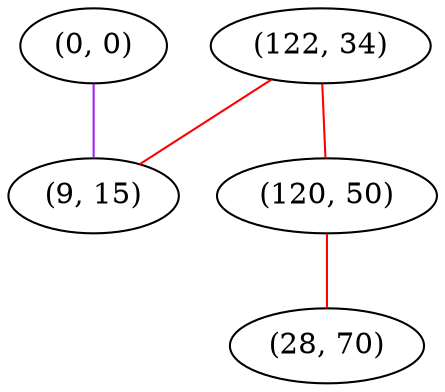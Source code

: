 graph "" {
"(0, 0)";
"(122, 34)";
"(120, 50)";
"(28, 70)";
"(9, 15)";
"(0, 0)" -- "(9, 15)"  [color=purple, key=0, weight=4];
"(122, 34)" -- "(120, 50)"  [color=red, key=0, weight=1];
"(122, 34)" -- "(9, 15)"  [color=red, key=0, weight=1];
"(120, 50)" -- "(28, 70)"  [color=red, key=0, weight=1];
}
